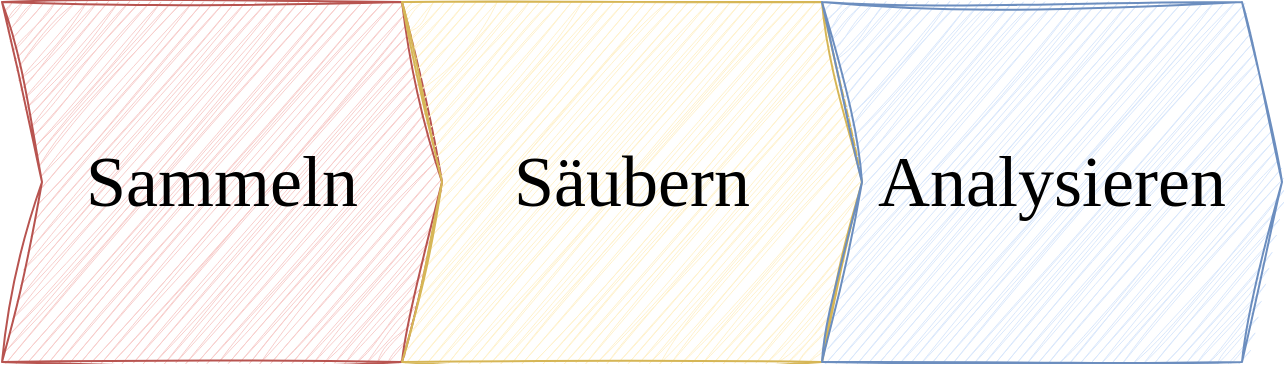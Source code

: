 <mxfile version="25.0.2">
  <diagram name="Page-1" id="PlBJp8X2QcUTlbR3qEj5">
    <mxGraphModel dx="1413" dy="778" grid="1" gridSize="10" guides="1" tooltips="1" connect="1" arrows="1" fold="1" page="1" pageScale="1" pageWidth="827" pageHeight="1169" math="0" shadow="0">
      <root>
        <mxCell id="0" />
        <mxCell id="1" parent="0" />
        <mxCell id="heMHB80pHH4Ev6NPGOep-1" value="&lt;font style=&quot;font-size: 36px;&quot;&gt;&lt;font face=&quot;Comic Sans MS&quot;&gt;Sammeln&lt;/font&gt;&lt;/font&gt;" style="shape=step;perimeter=stepPerimeter;whiteSpace=wrap;html=1;fixedSize=1;sketch=1;curveFitting=1;jiggle=2;fillColor=#f8cecc;strokeColor=#b85450;" vertex="1" parent="1">
          <mxGeometry x="30" y="300" width="220" height="180" as="geometry" />
        </mxCell>
        <mxCell id="heMHB80pHH4Ev6NPGOep-2" value="&lt;font face=&quot;Comic Sans MS&quot;&gt;&lt;span style=&quot;font-size: 36px;&quot;&gt;Säubern&lt;/span&gt;&lt;/font&gt;" style="shape=step;perimeter=stepPerimeter;whiteSpace=wrap;html=1;fixedSize=1;sketch=1;curveFitting=1;jiggle=2;fillColor=#fff2cc;strokeColor=#d6b656;" vertex="1" parent="1">
          <mxGeometry x="230" y="300" width="230" height="180" as="geometry" />
        </mxCell>
        <mxCell id="heMHB80pHH4Ev6NPGOep-7" value="&lt;span style=&quot;font-family: &amp;quot;Comic Sans MS&amp;quot;; font-size: 36px;&quot;&gt;Analysieren&lt;/span&gt;" style="shape=step;perimeter=stepPerimeter;whiteSpace=wrap;html=1;fixedSize=1;sketch=1;curveFitting=1;jiggle=2;fillColor=#dae8fc;strokeColor=#6c8ebf;" vertex="1" parent="1">
          <mxGeometry x="440" y="300" width="230" height="180" as="geometry" />
        </mxCell>
      </root>
    </mxGraphModel>
  </diagram>
</mxfile>
